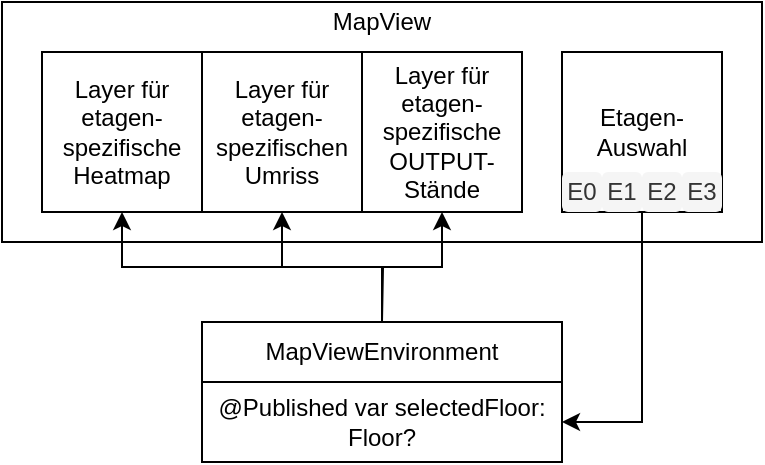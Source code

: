 <mxfile version="13.3.1" type="device"><diagram id="aV45nfODlxAhg8tL5dvS" name="Page-1"><mxGraphModel dx="946" dy="680" grid="1" gridSize="10" guides="1" tooltips="1" connect="1" arrows="1" fold="1" page="1" pageScale="1" pageWidth="1000" pageHeight="1000" math="0" shadow="0"><root><mxCell id="0"/><mxCell id="1" parent="0"/><mxCell id="wDo43o4qhmSRSRuTygiT-1" value="" style="rounded=0;whiteSpace=wrap;html=1;" vertex="1" parent="1"><mxGeometry x="260" y="160" width="380" height="120" as="geometry"/></mxCell><mxCell id="wDo43o4qhmSRSRuTygiT-2" value="MapView" style="text;html=1;strokeColor=none;fillColor=none;align=center;verticalAlign=middle;whiteSpace=wrap;rounded=0;" vertex="1" parent="1"><mxGeometry x="305" y="160" width="290" height="20" as="geometry"/></mxCell><mxCell id="wDo43o4qhmSRSRuTygiT-23" style="edgeStyle=orthogonalEdgeStyle;rounded=0;orthogonalLoop=1;jettySize=auto;html=1;exitX=0.5;exitY=1;exitDx=0;exitDy=0;startArrow=classic;startFill=1;endArrow=none;endFill=0;" edge="1" parent="1" source="wDo43o4qhmSRSRuTygiT-5"><mxGeometry relative="1" as="geometry"><mxPoint x="450" y="320" as="targetPoint"/></mxGeometry></mxCell><mxCell id="wDo43o4qhmSRSRuTygiT-5" value="Layer für etagen-spezifische Heatmap" style="rounded=0;whiteSpace=wrap;html=1;" vertex="1" parent="1"><mxGeometry x="280" y="185" width="80" height="80" as="geometry"/></mxCell><mxCell id="wDo43o4qhmSRSRuTygiT-21" style="edgeStyle=orthogonalEdgeStyle;rounded=0;orthogonalLoop=1;jettySize=auto;html=1;exitX=0.5;exitY=1;exitDx=0;exitDy=0;entryX=0.5;entryY=0;entryDx=0;entryDy=0;startArrow=classic;startFill=1;endArrow=none;endFill=0;" edge="1" parent="1" source="wDo43o4qhmSRSRuTygiT-6" target="wDo43o4qhmSRSRuTygiT-8"><mxGeometry relative="1" as="geometry"/></mxCell><mxCell id="wDo43o4qhmSRSRuTygiT-6" value="Layer für etagen-spezifischen&lt;br&gt;Umriss" style="rounded=0;whiteSpace=wrap;html=1;" vertex="1" parent="1"><mxGeometry x="360" y="185" width="80" height="80" as="geometry"/></mxCell><mxCell id="wDo43o4qhmSRSRuTygiT-22" style="edgeStyle=orthogonalEdgeStyle;rounded=0;orthogonalLoop=1;jettySize=auto;html=1;exitX=0.5;exitY=1;exitDx=0;exitDy=0;entryX=0.5;entryY=0;entryDx=0;entryDy=0;startArrow=classic;startFill=1;endArrow=none;endFill=0;" edge="1" parent="1" source="wDo43o4qhmSRSRuTygiT-7" target="wDo43o4qhmSRSRuTygiT-8"><mxGeometry relative="1" as="geometry"/></mxCell><mxCell id="wDo43o4qhmSRSRuTygiT-7" value="Layer für &lt;br&gt;etagen-spezifische OUTPUT-Stände" style="rounded=0;whiteSpace=wrap;html=1;" vertex="1" parent="1"><mxGeometry x="440" y="185" width="80" height="80" as="geometry"/></mxCell><mxCell id="wDo43o4qhmSRSRuTygiT-8" value="MapViewEnvironment" style="rounded=0;whiteSpace=wrap;html=1;" vertex="1" parent="1"><mxGeometry x="360" y="320" width="180" height="30" as="geometry"/></mxCell><mxCell id="wDo43o4qhmSRSRuTygiT-9" value="@Published var selectedFloor: Floor?" style="rounded=0;whiteSpace=wrap;html=1;" vertex="1" parent="1"><mxGeometry x="360" y="350" width="180" height="40" as="geometry"/></mxCell><mxCell id="wDo43o4qhmSRSRuTygiT-18" style="edgeStyle=orthogonalEdgeStyle;rounded=0;orthogonalLoop=1;jettySize=auto;html=1;entryX=1;entryY=0.5;entryDx=0;entryDy=0;" edge="1" parent="1" source="wDo43o4qhmSRSRuTygiT-11" target="wDo43o4qhmSRSRuTygiT-9"><mxGeometry relative="1" as="geometry"/></mxCell><mxCell id="wDo43o4qhmSRSRuTygiT-11" value="Etagen-Auswahl" style="rounded=0;whiteSpace=wrap;html=1;" vertex="1" parent="1"><mxGeometry x="540" y="185" width="80" height="80" as="geometry"/></mxCell><mxCell id="wDo43o4qhmSRSRuTygiT-14" value="E0" style="rounded=1;whiteSpace=wrap;html=1;fillColor=#f5f5f5;strokeColor=none;fontColor=#333333;" vertex="1" parent="1"><mxGeometry x="540" y="245" width="20" height="20" as="geometry"/></mxCell><mxCell id="wDo43o4qhmSRSRuTygiT-15" value="E1" style="rounded=1;whiteSpace=wrap;html=1;fillColor=#f5f5f5;strokeColor=none;fontColor=#333333;" vertex="1" parent="1"><mxGeometry x="560" y="245" width="20" height="20" as="geometry"/></mxCell><mxCell id="wDo43o4qhmSRSRuTygiT-16" value="E2" style="rounded=1;whiteSpace=wrap;html=1;fillColor=#f5f5f5;strokeColor=none;fontColor=#333333;" vertex="1" parent="1"><mxGeometry x="580" y="245" width="20" height="20" as="geometry"/></mxCell><mxCell id="wDo43o4qhmSRSRuTygiT-17" value="E3" style="rounded=1;whiteSpace=wrap;html=1;fillColor=#f5f5f5;strokeColor=none;fontColor=#333333;" vertex="1" parent="1"><mxGeometry x="600" y="245" width="20" height="20" as="geometry"/></mxCell></root></mxGraphModel></diagram></mxfile>